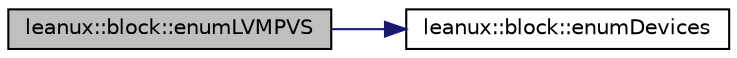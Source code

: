 digraph "leanux::block::enumLVMPVS"
{
 // LATEX_PDF_SIZE
  bgcolor="transparent";
  edge [fontname="Helvetica",fontsize="10",labelfontname="Helvetica",labelfontsize="10"];
  node [fontname="Helvetica",fontsize="10",shape=record];
  rankdir="LR";
  Node1 [label="leanux::block::enumLVMPVS",height=0.2,width=0.4,color="black", fillcolor="grey75", style="filled", fontcolor="black",tooltip="get a list of LVM physical volumes"];
  Node1 -> Node2 [color="midnightblue",fontsize="10",style="solid",fontname="Helvetica"];
  Node2 [label="leanux::block::enumDevices",height=0.2,width=0.4,color="black",URL="$namespaceleanux_1_1block.html#a3864dabca95b6bfede27af2bbe4e2f60",tooltip="get a list of all block devices"];
}
